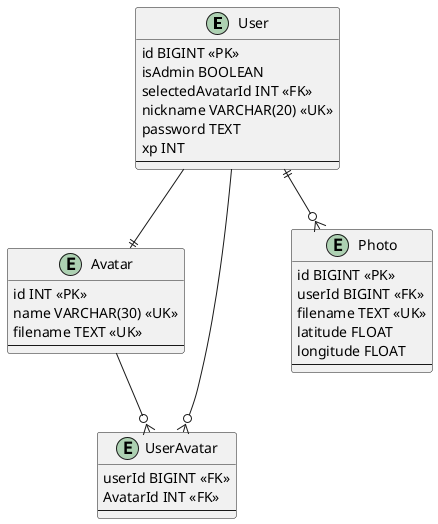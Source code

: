 @startuml DER

entity User {
    id BIGINT <<PK>>
    isAdmin BOOLEAN
    selectedAvatarId INT <<FK>>
    nickname VARCHAR(20) <<UK>>
    password TEXT
    xp INT
    --
}

entity Avatar {
    id INT <<PK>>
    name VARCHAR(30) <<UK>>
    filename TEXT <<UK>>
    --
}

entity UserAvatar {
    userId BIGINT <<FK>>
    AvatarId INT <<FK>>
    --
}

entity Photo {
    id BIGINT <<PK>>
    userId BIGINT <<FK>>
    filename TEXT <<UK>>
    latitude FLOAT
    longitude FLOAT
    --
}

User ||--o{ Photo
User --|| Avatar
User --o{ UserAvatar
Avatar --o{ UserAvatar

@enduml
